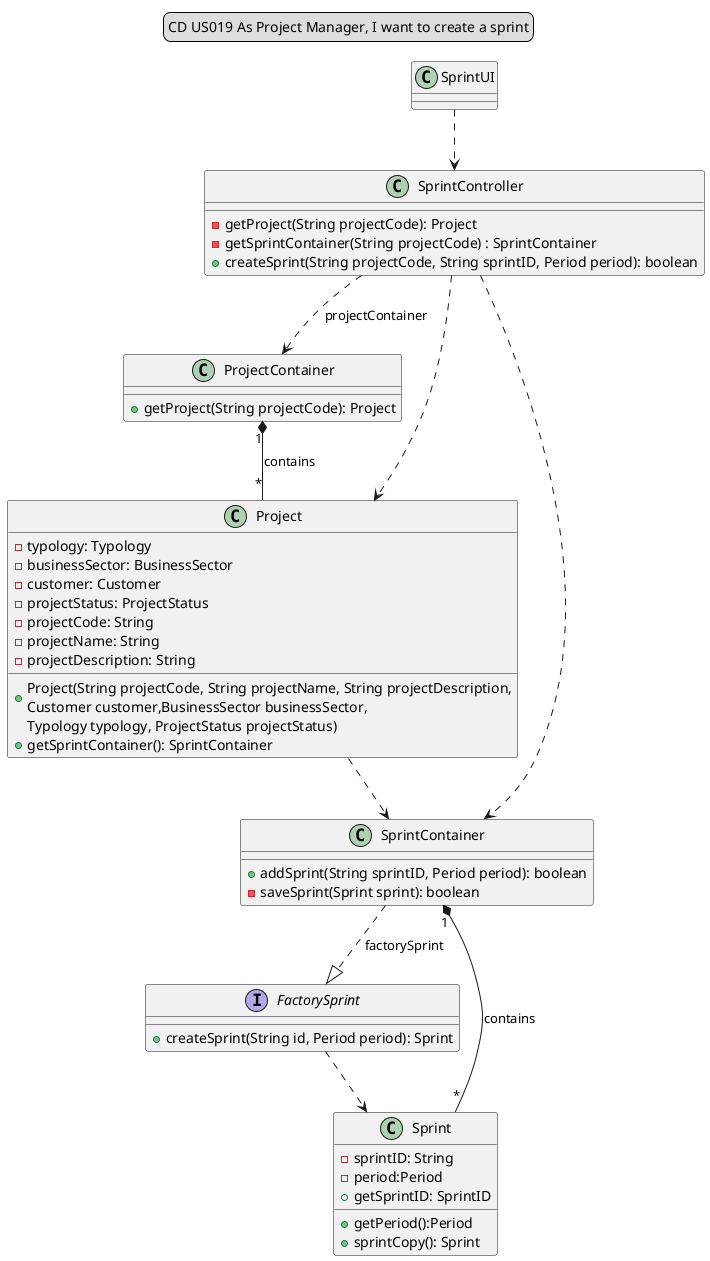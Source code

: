 CD 

@startuml
legend top
CD US019 As Project Manager, I want to create a sprint
end legend

SprintUI ..> SprintController

SprintController ..> ProjectContainer :projectContainer
SprintController ..> Project
ProjectContainer "1"*--"*" Project :contains
SprintController ..> SprintContainer
SprintContainer..|> FactorySprint :factorySprint
FactorySprint..>Sprint
SprintContainer "1"*--"*"Sprint: contains
Project..>SprintContainer

class SprintUI{
}

class SprintController{
-getProject(String projectCode): Project
-getSprintContainer(String projectCode) : SprintContainer
+createSprint(String projectCode, String sprintID, Period period): boolean
}

class ProjectContainer{
+getProject(String projectCode): Project
}

class Project{
-typology: Typology
-businessSector: BusinessSector
-customer: Customer
-projectStatus: ProjectStatus
-projectCode: String
-projectName: String
-projectDescription: String
+Project(String projectCode, String projectName, String projectDescription,\nCustomer customer,BusinessSector businessSector,
Typology typology, ProjectStatus projectStatus)
+ getSprintContainer(): SprintContainer
}
class SprintContainer{
+addSprint(String sprintID, Period period): boolean
-saveSprint(Sprint sprint): boolean
}
interface FactorySprint{
+createSprint(String id, Period period): Sprint
}

class Sprint {
-sprintID: String
-period:Period
+getSprintID: SprintID
+getPeriod():Period
+sprintCopy(): Sprint
}

@enduml
